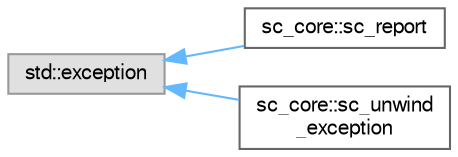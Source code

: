 digraph "Graphical Class Hierarchy"
{
 // LATEX_PDF_SIZE
  bgcolor="transparent";
  edge [fontname=FreeSans,fontsize=10,labelfontname=FreeSans,labelfontsize=10];
  node [fontname=FreeSans,fontsize=10,shape=box,height=0.2,width=0.4];
  rankdir="LR";
  Node0 [id="Node000000",label="std::exception",height=0.2,width=0.4,color="grey60", fillcolor="#E0E0E0", style="filled",tooltip=" "];
  Node0 -> Node1 [id="edge212_Node000000_Node000001",dir="back",color="steelblue1",style="solid",tooltip=" "];
  Node1 [id="Node000001",label="sc_core::sc_report",height=0.2,width=0.4,color="grey40", fillcolor="white", style="filled",URL="$a02353.html",tooltip=" "];
  Node0 -> Node2 [id="edge213_Node000000_Node000002",dir="back",color="steelblue1",style="solid",tooltip=" "];
  Node2 [id="Node000002",label="sc_core::sc_unwind\l_exception",height=0.2,width=0.4,color="grey40", fillcolor="white", style="filled",URL="$a02077.html",tooltip=" "];
}
